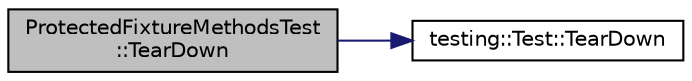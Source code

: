 digraph "ProtectedFixtureMethodsTest::TearDown"
{
  edge [fontname="Helvetica",fontsize="10",labelfontname="Helvetica",labelfontsize="10"];
  node [fontname="Helvetica",fontsize="10",shape=record];
  rankdir="LR";
  Node3 [label="ProtectedFixtureMethodsTest\l::TearDown",height=0.2,width=0.4,color="black", fillcolor="grey75", style="filled", fontcolor="black"];
  Node3 -> Node4 [color="midnightblue",fontsize="10",style="solid",fontname="Helvetica"];
  Node4 [label="testing::Test::TearDown",height=0.2,width=0.4,color="black", fillcolor="white", style="filled",URL="$df/d69/classtesting_1_1_test.html#a5f0ab439802cbe0ef7552f1a9f791923"];
}
